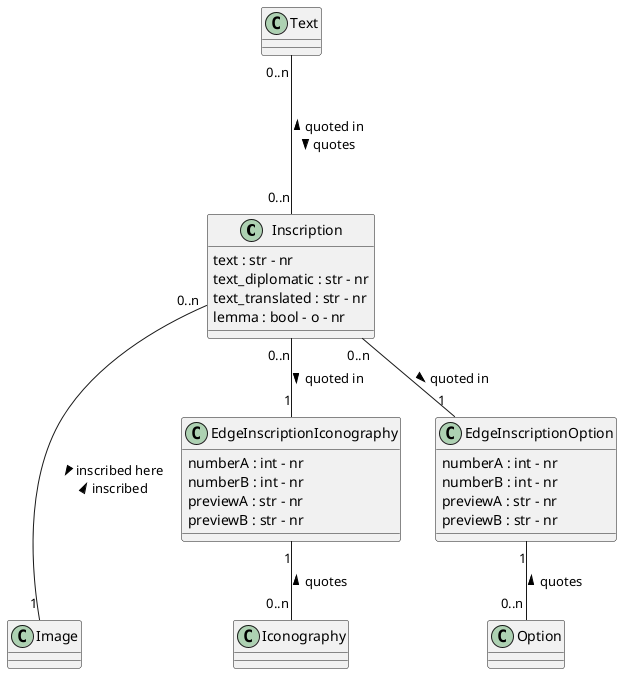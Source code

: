 @startuml 

class Inscription
Inscription : text : str - nr 
Inscription : text_diplomatic : str - nr 
Inscription : text_translated : str - nr 
Inscription : lemma : bool - o - nr

class Text 

class Image 

class Iconography 

class Option 

class EdgeInscriptionIconography
EdgeInscriptionIconography : numberA : int - nr
EdgeInscriptionIconography : numberB : int - nr
EdgeInscriptionIconography : previewA : str - nr
EdgeInscriptionIconography : previewB : str - nr

class EdgeInscriptionOption
EdgeInscriptionOption : numberA : int - nr
EdgeInscriptionOption : numberB : int - nr
EdgeInscriptionOption : previewA : str - nr
EdgeInscriptionOption : previewB : str - nr


Inscription "0..n" --- "1" Image : > inscribed here \n inscribed  <

Text "0..n" --- "0..n" Inscription : < quoted in \n quotes >

Inscription "0..n" -- "1" EdgeInscriptionIconography : > quoted in 
EdgeInscriptionIconography "1" -- "0..n" Iconography : quotes <

Inscription "0..n" -- "1" EdgeInscriptionOption : > quoted in 
EdgeInscriptionOption "1" -- "0..n" Option : quotes <


@enduml